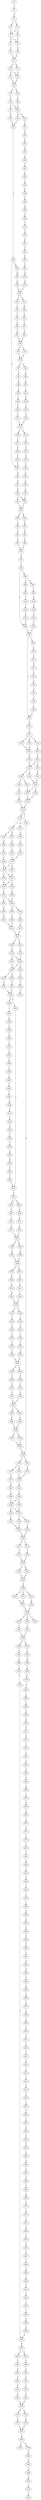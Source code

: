 strict digraph  {
	S0 -> S1 [ label = T ];
	S1 -> S2 [ label = A ];
	S2 -> S3 [ label = T ];
	S2 -> S4 [ label = G ];
	S3 -> S5 [ label = C ];
	S4 -> S6 [ label = T ];
	S4 -> S5 [ label = C ];
	S5 -> S7 [ label = G ];
	S5 -> S8 [ label = C ];
	S6 -> S8 [ label = C ];
	S7 -> S9 [ label = C ];
	S8 -> S10 [ label = A ];
	S9 -> S11 [ label = G ];
	S10 -> S11 [ label = G ];
	S11 -> S12 [ label = A ];
	S11 -> S13 [ label = G ];
	S12 -> S14 [ label = A ];
	S12 -> S15 [ label = G ];
	S13 -> S14 [ label = A ];
	S14 -> S16 [ label = A ];
	S15 -> S16 [ label = A ];
	S16 -> S17 [ label = A ];
	S16 -> S18 [ label = G ];
	S17 -> S19 [ label = T ];
	S18 -> S20 [ label = G ];
	S19 -> S21 [ label = C ];
	S19 -> S22 [ label = A ];
	S20 -> S22 [ label = A ];
	S21 -> S23 [ label = C ];
	S22 -> S24 [ label = T ];
	S22 -> S25 [ label = G ];
	S23 -> S26 [ label = G ];
	S24 -> S27 [ label = T ];
	S25 -> S26 [ label = G ];
	S26 -> S28 [ label = T ];
	S27 -> S29 [ label = A ];
	S28 -> S30 [ label = A ];
	S28 -> S31 [ label = G ];
	S29 -> S32 [ label = T ];
	S30 -> S33 [ label = G ];
	S31 -> S34 [ label = A ];
	S32 -> S35 [ label = A ];
	S33 -> S36 [ label = C ];
	S34 -> S37 [ label = A ];
	S35 -> S38 [ label = A ];
	S36 -> S39 [ label = G ];
	S37 -> S40 [ label = G ];
	S38 -> S41 [ label = A ];
	S39 -> S42 [ label = T ];
	S39 -> S43 [ label = A ];
	S40 -> S44 [ label = C ];
	S40 -> S45 [ label = A ];
	S41 -> S46 [ label = A ];
	S42 -> S47 [ label = C ];
	S43 -> S48 [ label = G ];
	S44 -> S49 [ label = A ];
	S45 -> S49 [ label = A ];
	S46 -> S50 [ label = A ];
	S47 -> S51 [ label = T ];
	S48 -> S52 [ label = C ];
	S49 -> S53 [ label = A ];
	S49 -> S54 [ label = G ];
	S50 -> S55 [ label = G ];
	S51 -> S56 [ label = G ];
	S52 -> S57 [ label = T ];
	S53 -> S58 [ label = A ];
	S54 -> S59 [ label = G ];
	S55 -> S60 [ label = A ];
	S56 -> S61 [ label = A ];
	S57 -> S62 [ label = T ];
	S58 -> S63 [ label = T ];
	S59 -> S64 [ label = A ];
	S60 -> S65 [ label = A ];
	S61 -> S66 [ label = G ];
	S62 -> S66 [ label = G ];
	S63 -> S67 [ label = G ];
	S64 -> S68 [ label = A ];
	S65 -> S69 [ label = A ];
	S66 -> S70 [ label = A ];
	S66 -> S71 [ label = C ];
	S67 -> S72 [ label = A ];
	S68 -> S72 [ label = A ];
	S69 -> S73 [ label = T ];
	S70 -> S74 [ label = A ];
	S71 -> S74 [ label = A ];
	S72 -> S75 [ label = A ];
	S73 -> S76 [ label = C ];
	S74 -> S77 [ label = A ];
	S74 -> S78 [ label = C ];
	S75 -> S79 [ label = A ];
	S76 -> S80 [ label = C ];
	S77 -> S81 [ label = C ];
	S78 -> S82 [ label = A ];
	S79 -> S83 [ label = A ];
	S79 -> S84 [ label = C ];
	S80 -> S85 [ label = T ];
	S81 -> S86 [ label = A ];
	S82 -> S87 [ label = G ];
	S83 -> S88 [ label = T ];
	S83 -> S89 [ label = G ];
	S84 -> S90 [ label = A ];
	S85 -> S91 [ label = C ];
	S86 -> S92 [ label = A ];
	S87 -> S93 [ label = T ];
	S88 -> S94 [ label = A ];
	S89 -> S95 [ label = C ];
	S90 -> S96 [ label = C ];
	S90 -> S97 [ label = A ];
	S91 -> S98 [ label = T ];
	S92 -> S99 [ label = C ];
	S93 -> S100 [ label = G ];
	S94 -> S101 [ label = T ];
	S95 -> S102 [ label = A ];
	S96 -> S103 [ label = A ];
	S97 -> S104 [ label = G ];
	S98 -> S105 [ label = G ];
	S99 -> S106 [ label = C ];
	S100 -> S107 [ label = A ];
	S101 -> S108 [ label = T ];
	S102 -> S109 [ label = A ];
	S103 -> S110 [ label = A ];
	S104 -> S111 [ label = A ];
	S105 -> S112 [ label = A ];
	S106 -> S113 [ label = G ];
	S107 -> S114 [ label = A ];
	S108 -> S115 [ label = G ];
	S109 -> S116 [ label = C ];
	S110 -> S117 [ label = G ];
	S111 -> S118 [ label = C ];
	S111 -> S119 [ label = A ];
	S111 -> S120 [ label = G ];
	S112 -> S39 [ label = G ];
	S113 -> S121 [ label = A ];
	S114 -> S121 [ label = A ];
	S115 -> S84 [ label = C ];
	S116 -> S122 [ label = G ];
	S117 -> S123 [ label = C ];
	S118 -> S124 [ label = G ];
	S119 -> S125 [ label = T ];
	S120 -> S124 [ label = G ];
	S121 -> S126 [ label = A ];
	S121 -> S127 [ label = G ];
	S122 -> S90 [ label = A ];
	S123 -> S128 [ label = T ];
	S124 -> S129 [ label = A ];
	S125 -> S130 [ label = T ];
	S126 -> S131 [ label = C ];
	S127 -> S132 [ label = T ];
	S128 -> S133 [ label = A ];
	S129 -> S134 [ label = G ];
	S130 -> S134 [ label = G ];
	S130 -> S135 [ label = T ];
	S131 -> S136 [ label = A ];
	S132 -> S137 [ label = G ];
	S133 -> S138 [ label = G ];
	S134 -> S139 [ label = A ];
	S134 -> S140 [ label = C ];
	S135 -> S141 [ label = G ];
	S136 -> S142 [ label = C ];
	S137 -> S143 [ label = A ];
	S138 -> S144 [ label = C ];
	S139 -> S145 [ label = G ];
	S140 -> S146 [ label = C ];
	S140 -> S147 [ label = T ];
	S141 -> S145 [ label = G ];
	S142 -> S31 [ label = G ];
	S143 -> S148 [ label = T ];
	S144 -> S97 [ label = A ];
	S145 -> S149 [ label = T ];
	S145 -> S150 [ label = G ];
	S146 -> S151 [ label = A ];
	S147 -> S149 [ label = T ];
	S148 -> S152 [ label = G ];
	S149 -> S153 [ label = G ];
	S150 -> S153 [ label = G ];
	S151 -> S154 [ label = C ];
	S152 -> S155 [ label = T ];
	S153 -> S156 [ label = A ];
	S154 -> S156 [ label = A ];
	S155 -> S157 [ label = A ];
	S156 -> S158 [ label = G ];
	S156 -> S159 [ label = A ];
	S157 -> S45 [ label = A ];
	S158 -> S160 [ label = A ];
	S158 -> S161 [ label = G ];
	S159 -> S162 [ label = G ];
	S160 -> S163 [ label = T ];
	S160 -> S164 [ label = C ];
	S161 -> S165 [ label = A ];
	S162 -> S166 [ label = A ];
	S162 -> S167 [ label = T ];
	S163 -> S168 [ label = A ];
	S164 -> S169 [ label = G ];
	S165 -> S170 [ label = T ];
	S166 -> S171 [ label = A ];
	S166 -> S172 [ label = G ];
	S167 -> S173 [ label = T ];
	S168 -> S174 [ label = A ];
	S169 -> S175 [ label = T ];
	S170 -> S176 [ label = G ];
	S171 -> S177 [ label = G ];
	S172 -> S178 [ label = A ];
	S173 -> S178 [ label = A ];
	S174 -> S179 [ label = A ];
	S175 -> S180 [ label = C ];
	S176 -> S179 [ label = A ];
	S177 -> S181 [ label = C ];
	S178 -> S182 [ label = A ];
	S179 -> S183 [ label = G ];
	S179 -> S184 [ label = A ];
	S180 -> S184 [ label = A ];
	S181 -> S185 [ label = C ];
	S182 -> S186 [ label = A ];
	S183 -> S187 [ label = A ];
	S184 -> S188 [ label = C ];
	S184 -> S187 [ label = A ];
	S185 -> S189 [ label = G ];
	S186 -> S189 [ label = G ];
	S186 -> S190 [ label = A ];
	S187 -> S191 [ label = A ];
	S187 -> S192 [ label = T ];
	S188 -> S191 [ label = A ];
	S189 -> S193 [ label = G ];
	S189 -> S194 [ label = C ];
	S190 -> S194 [ label = C ];
	S191 -> S195 [ label = G ];
	S192 -> S196 [ label = A ];
	S193 -> S197 [ label = G ];
	S194 -> S198 [ label = T ];
	S194 -> S199 [ label = A ];
	S195 -> S200 [ label = A ];
	S195 -> S201 [ label = C ];
	S196 -> S200 [ label = A ];
	S197 -> S202 [ label = G ];
	S198 -> S202 [ label = G ];
	S199 -> S203 [ label = C ];
	S200 -> S204 [ label = C ];
	S200 -> S205 [ label = G ];
	S201 -> S206 [ label = A ];
	S202 -> S207 [ label = A ];
	S203 -> S207 [ label = A ];
	S204 -> S208 [ label = T ];
	S205 -> S209 [ label = A ];
	S206 -> S210 [ label = G ];
	S207 -> S211 [ label = G ];
	S207 -> S212 [ label = A ];
	S208 -> S213 [ label = A ];
	S209 -> S214 [ label = G ];
	S210 -> S214 [ label = G ];
	S211 -> S215 [ label = G ];
	S212 -> S216 [ label = A ];
	S213 -> S217 [ label = C ];
	S214 -> S217 [ label = C ];
	S215 -> S218 [ label = A ];
	S216 -> S218 [ label = A ];
	S217 -> S219 [ label = A ];
	S217 -> S220 [ label = T ];
	S218 -> S221 [ label = A ];
	S218 -> S222 [ label = G ];
	S219 -> S223 [ label = T ];
	S220 -> S224 [ label = G ];
	S221 -> S225 [ label = G ];
	S222 -> S225 [ label = G ];
	S223 -> S226 [ label = A ];
	S224 -> S226 [ label = A ];
	S224 -> S227 [ label = C ];
	S225 -> S228 [ label = A ];
	S226 -> S229 [ label = C ];
	S226 -> S230 [ label = T ];
	S227 -> S230 [ label = T ];
	S228 -> S231 [ label = A ];
	S228 -> S232 [ label = G ];
	S228 -> S233 [ label = C ];
	S229 -> S234 [ label = A ];
	S230 -> S235 [ label = T ];
	S230 -> S236 [ label = G ];
	S231 -> S237 [ label = A ];
	S232 -> S238 [ label = G ];
	S233 -> S237 [ label = A ];
	S234 -> S239 [ label = A ];
	S235 -> S240 [ label = C ];
	S236 -> S241 [ label = G ];
	S237 -> S242 [ label = A ];
	S238 -> S242 [ label = A ];
	S239 -> S243 [ label = G ];
	S240 -> S244 [ label = A ];
	S241 -> S244 [ label = A ];
	S242 -> S245 [ label = T ];
	S242 -> S246 [ label = A ];
	S242 -> S247 [ label = C ];
	S244 -> S249 [ label = A ];
	S244 -> S250 [ label = A ];
	S245 -> S251 [ label = T ];
	S246 -> S252 [ label = A ];
	S249 -> S253 [ label = C ];
	S250 -> S254 [ label = T ];
	S251 -> S255 [ label = T ];
	S252 -> S255 [ label = T ];
	S253 -> S256 [ label = C ];
	S254 -> S257 [ label = T ];
	S255 -> S258 [ label = A ];
	S255 -> S259 [ label = C ];
	S256 -> S260 [ label = A ];
	S257 -> S261 [ label = G ];
	S257 -> S262 [ label = A ];
	S258 -> S263 [ label = A ];
	S259 -> S264 [ label = C ];
	S260 -> S265 [ label = G ];
	S261 -> S266 [ label = C ];
	S262 -> S267 [ label = T ];
	S263 -> S268 [ label = A ];
	S264 -> S269 [ label = G ];
	S265 -> S270 [ label = C ];
	S266 -> S271 [ label = A ];
	S267 -> S272 [ label = C ];
	S268 -> S273 [ label = G ];
	S269 -> S274 [ label = C ];
	S270 -> S275 [ label = G ];
	S271 -> S276 [ label = A ];
	S272 -> S277 [ label = C ];
	S273 -> S278 [ label = A ];
	S274 -> S279 [ label = A ];
	S275 -> S280 [ label = C ];
	S276 -> S281 [ label = A ];
	S277 -> S281 [ label = A ];
	S278 -> S282 [ label = A ];
	S279 -> S283 [ label = A ];
	S280 -> S284 [ label = C ];
	S281 -> S285 [ label = G ];
	S281 -> S286 [ label = A ];
	S282 -> S287 [ label = G ];
	S283 -> S288 [ label = G ];
	S284 -> S289 [ label = G ];
	S285 -> S290 [ label = G ];
	S286 -> S291 [ label = C ];
	S287 -> S292 [ label = A ];
	S287 -> S293 [ label = G ];
	S288 -> S294 [ label = C ];
	S289 -> S295 [ label = G ];
	S290 -> S296 [ label = A ];
	S291 -> S296 [ label = A ];
	S292 -> S297 [ label = T ];
	S293 -> S298 [ label = A ];
	S294 -> S299 [ label = A ];
	S295 -> S300 [ label = A ];
	S296 -> S301 [ label = T ];
	S296 -> S302 [ label = A ];
	S297 -> S303 [ label = A ];
	S298 -> S304 [ label = T ];
	S299 -> S305 [ label = G ];
	S300 -> S306 [ label = A ];
	S301 -> S307 [ label = G ];
	S302 -> S308 [ label = A ];
	S303 -> S309 [ label = C ];
	S304 -> S310 [ label = A ];
	S305 -> S311 [ label = G ];
	S306 -> S312 [ label = C ];
	S307 -> S313 [ label = C ];
	S308 -> S314 [ label = A ];
	S309 -> S315 [ label = A ];
	S310 -> S316 [ label = T ];
	S311 -> S317 [ label = A ];
	S312 -> S318 [ label = C ];
	S313 -> S319 [ label = T ];
	S314 -> S320 [ label = A ];
	S315 -> S321 [ label = C ];
	S316 -> S322 [ label = A ];
	S317 -> S323 [ label = T ];
	S318 -> S324 [ label = A ];
	S319 -> S325 [ label = T ];
	S320 -> S325 [ label = T ];
	S321 -> S326 [ label = A ];
	S322 -> S326 [ label = A ];
	S323 -> S327 [ label = C ];
	S324 -> S328 [ label = C ];
	S325 -> S329 [ label = T ];
	S325 -> S330 [ label = A ];
	S326 -> S331 [ label = G ];
	S326 -> S332 [ label = A ];
	S327 -> S333 [ label = T ];
	S328 -> S334 [ label = T ];
	S329 -> S335 [ label = A ];
	S330 -> S336 [ label = T ];
	S331 -> S337 [ label = C ];
	S332 -> S338 [ label = A ];
	S333 -> S339 [ label = A ];
	S334 -> S340 [ label = A ];
	S335 -> S341 [ label = G ];
	S336 -> S342 [ label = A ];
	S337 -> S343 [ label = C ];
	S338 -> S343 [ label = C ];
	S339 -> S344 [ label = G ];
	S340 -> S345 [ label = G ];
	S341 -> S346 [ label = T ];
	S342 -> S347 [ label = G ];
	S343 -> S348 [ label = C ];
	S344 -> S349 [ label = C ];
	S345 -> S350 [ label = C ];
	S346 -> S351 [ label = T ];
	S347 -> S352 [ label = G ];
	S348 -> S353 [ label = T ];
	S348 -> S354 [ label = A ];
	S349 -> S355 [ label = T ];
	S350 -> S356 [ label = T ];
	S351 -> S357 [ label = G ];
	S352 -> S358 [ label = A ];
	S354 -> S359 [ label = G ];
	S355 -> S360 [ label = G ];
	S356 -> S254 [ label = T ];
	S357 -> S361 [ label = A ];
	S358 -> S361 [ label = A ];
	S359 -> S362 [ label = G ];
	S360 -> S363 [ label = C ];
	S361 -> S364 [ label = C ];
	S361 -> S365 [ label = G ];
	S362 -> S366 [ label = A ];
	S363 -> S367 [ label = T ];
	S364 -> S368 [ label = G ];
	S365 -> S369 [ label = C ];
	S366 -> S370 [ label = G ];
	S367 -> S371 [ label = G ];
	S368 -> S372 [ label = C ];
	S369 -> S373 [ label = A ];
	S370 -> S374 [ label = A ];
	S371 -> S375 [ label = T ];
	S372 -> S376 [ label = A ];
	S373 -> S377 [ label = T ];
	S374 -> S378 [ label = A ];
	S375 -> S379 [ label = C ];
	S376 -> S380 [ label = C ];
	S377 -> S380 [ label = C ];
	S379 -> S381 [ label = A ];
	S380 -> S382 [ label = T ];
	S380 -> S383 [ label = G ];
	S381 -> S384 [ label = A ];
	S382 -> S385 [ label = G ];
	S383 -> S386 [ label = A ];
	S384 -> S387 [ label = A ];
	S385 -> S388 [ label = T ];
	S386 -> S388 [ label = T ];
	S387 -> S389 [ label = A ];
	S388 -> S390 [ label = T ];
	S388 -> S391 [ label = C ];
	S389 -> S392 [ label = T ];
	S390 -> S393 [ label = T ];
	S391 -> S393 [ label = T ];
	S392 -> S394 [ label = T ];
	S393 -> S162 [ label = G ];
	S394 -> S395 [ label = C ];
	S395 -> S396 [ label = A ];
	S396 -> S397 [ label = G ];
	S397 -> S398 [ label = C ];
	S398 -> S399 [ label = G ];
	S399 -> S400 [ label = T ];
	S400 -> S401 [ label = T ];
	S401 -> S402 [ label = C ];
	S402 -> S403 [ label = G ];
	S403 -> S404 [ label = T ];
	S404 -> S405 [ label = A ];
	S405 -> S406 [ label = C ];
	S406 -> S407 [ label = A ];
	S407 -> S408 [ label = G ];
	S408 -> S409 [ label = A ];
	S409 -> S410 [ label = G ];
	S410 -> S411 [ label = G ];
	S411 -> S412 [ label = T ];
	S412 -> S413 [ label = T ];
	S413 -> S414 [ label = A ];
	S414 -> S415 [ label = T ];
	S415 -> S416 [ label = C ];
	S416 -> S417 [ label = G ];
	S417 -> S418 [ label = C ];
	S418 -> S419 [ label = A ];
	S419 -> S420 [ label = G ];
	S420 -> S421 [ label = T ];
	S421 -> S422 [ label = C ];
	S422 -> S423 [ label = G ];
	S423 -> S424 [ label = T ];
	S424 -> S425 [ label = A ];
	S425 -> S426 [ label = A ];
	S426 -> S427 [ label = A ];
	S427 -> S428 [ label = G ];
	S428 -> S429 [ label = T ];
	S429 -> S430 [ label = G ];
	S430 -> S431 [ label = A ];
	S431 -> S432 [ label = C ];
	S432 -> S433 [ label = T ];
	S433 -> S434 [ label = G ];
	S434 -> S435 [ label = C ];
	S435 -> S436 [ label = A ];
	S436 -> S437 [ label = C ];
	S437 -> S438 [ label = C ];
	S438 -> S439 [ label = A ];
	S439 -> S440 [ label = C ];
	S440 -> S441 [ label = C ];
	S441 -> S442 [ label = A ];
	S442 -> S443 [ label = T ];
	S443 -> S444 [ label = C ];
	S444 -> S445 [ label = A ];
	S445 -> S446 [ label = G ];
	S446 -> S282 [ label = A ];
}
